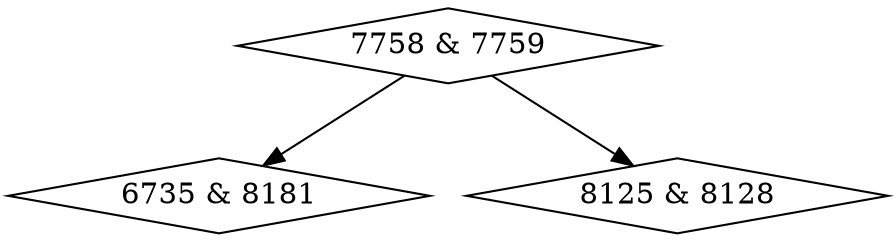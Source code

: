 digraph {
0 [label = "6735 & 8181", shape = diamond];
1 [label = "7758 & 7759", shape = diamond];
2 [label = "8125 & 8128", shape = diamond];
1->0;
1->2;
}
